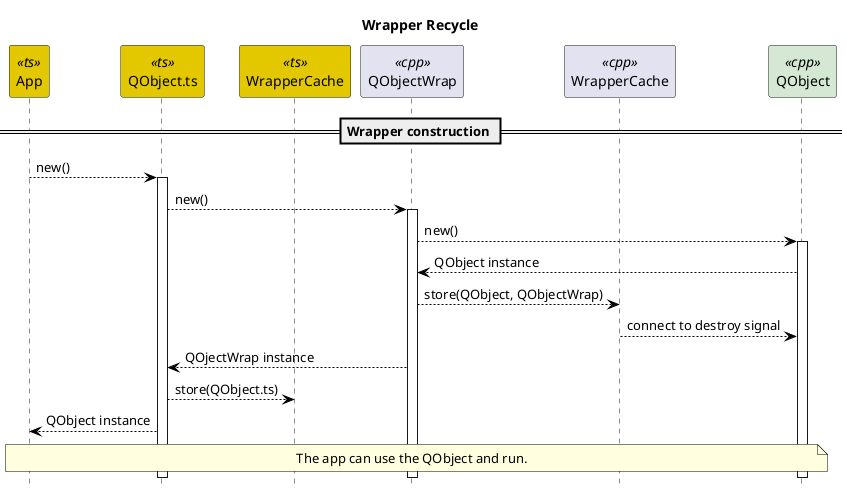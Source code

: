 @startuml

skinparam object {
  backgroundColor White
  borderColor Black
  arrowColor Black
}

skinparam note {
  backgroundColor LightYellow
  borderColor Black
}

hide footbox

title Wrapper Recycle

participant App as app << ts >> #E3C800
participant "QObject.ts" as qobjectts << ts>> #E3C800

participant "WrapperCache" as wrappercachets << ts>> #E3C800
participant "QObjectWrap" as qobjectwrap << cpp >>
participant "WrapperCache" as wrappercachecpp << cpp >>
participant "QObject" as qobject << cpp >> #D5E8D4

== Wrapper construction ==

app --> qobjectts: new()
activate qobjectts
qobjectts --> qobjectwrap: new()
activate qobjectwrap
qobjectwrap --> qobject: new()
activate qobject
qobject --> qobjectwrap: QObject instance

qobjectwrap --> wrappercachecpp: store(QObject, QObjectWrap)
wrappercachecpp --> qobject: connect to destroy signal

qobjectwrap --> qobjectts: QOjectWrap instance
qobjectts --> wrappercachets: store(QObject.ts)
qobjectts --> app: QObject instance


note across: The app can use the QObject and run.

@enduml
